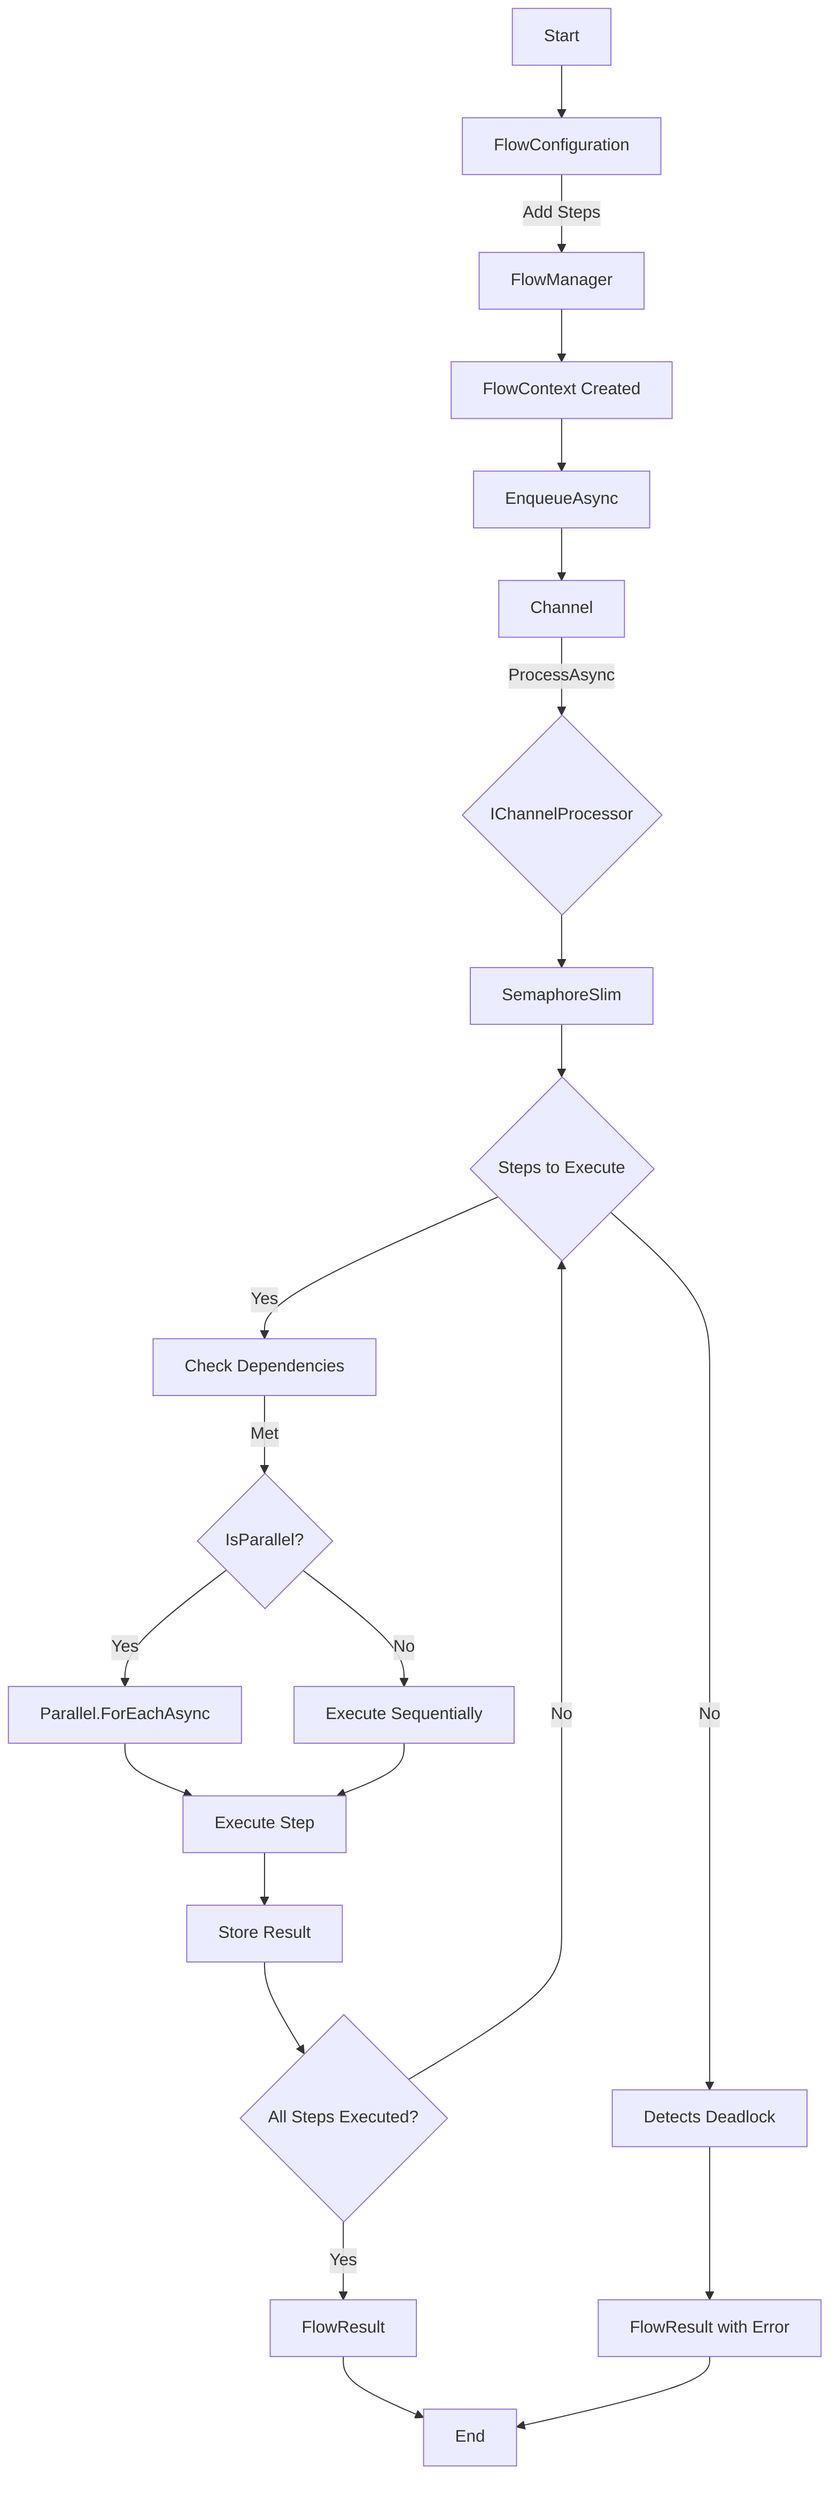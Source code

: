 graph TD
A[Start] --> B[FlowConfiguration]
B -->|Add Steps| C[FlowManager]
C --> D[FlowContext Created]
D --> E[EnqueueAsync]
E --> F[Channel]
F -->|ProcessAsync| G{IChannelProcessor}
G --> H[SemaphoreSlim]
H --> I{Steps to Execute}
I -->|Yes| J[Check Dependencies]
J -->|Met| K{IsParallel?}
K -->|Yes| L[Parallel.ForEachAsync]
K -->|No| M[Execute Sequentially]
L --> N[Execute Step]
M --> N
N --> O[Store Result]
O --> P{All Steps Executed?}
P -->|No| I
P -->|Yes| Q[FlowResult]
Q --> R[End]
I -->|No| S[Detects Deadlock]
S --> T[FlowResult with Error]
T --> R